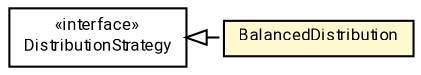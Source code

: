 #!/usr/local/bin/dot
#
# Class diagram 
# Generated by UMLGraph version R5_7_2-60-g0e99a6 (http://www.spinellis.gr/umlgraph/)
#

digraph G {
	graph [fontnames="svg"]
	edge [fontname="Roboto",fontsize=7,labelfontname="Roboto",labelfontsize=7,color="black"];
	node [fontname="Roboto",fontcolor="black",fontsize=8,shape=plaintext,margin=0,width=0,height=0];
	nodesep=0.15;
	ranksep=0.25;
	rankdir=LR;
	// de.lmu.ifi.dbs.elki.index.tree.metrical.mtreevariants.strategies.split.distribution.BalancedDistribution
	c1827397 [label=<<table title="de.lmu.ifi.dbs.elki.index.tree.metrical.mtreevariants.strategies.split.distribution.BalancedDistribution" border="0" cellborder="1" cellspacing="0" cellpadding="2" bgcolor="lemonChiffon" href="BalancedDistribution.html" target="_parent">
		<tr><td><table border="0" cellspacing="0" cellpadding="1">
		<tr><td align="center" balign="center"> <font face="Roboto">BalancedDistribution</font> </td></tr>
		</table></td></tr>
		</table>>, URL="BalancedDistribution.html"];
	// de.lmu.ifi.dbs.elki.index.tree.metrical.mtreevariants.strategies.split.distribution.DistributionStrategy
	c1827399 [label=<<table title="de.lmu.ifi.dbs.elki.index.tree.metrical.mtreevariants.strategies.split.distribution.DistributionStrategy" border="0" cellborder="1" cellspacing="0" cellpadding="2" href="DistributionStrategy.html" target="_parent">
		<tr><td><table border="0" cellspacing="0" cellpadding="1">
		<tr><td align="center" balign="center"> &#171;interface&#187; </td></tr>
		<tr><td align="center" balign="center"> <font face="Roboto">DistributionStrategy</font> </td></tr>
		</table></td></tr>
		</table>>, URL="DistributionStrategy.html"];
	// de.lmu.ifi.dbs.elki.index.tree.metrical.mtreevariants.strategies.split.distribution.BalancedDistribution implements de.lmu.ifi.dbs.elki.index.tree.metrical.mtreevariants.strategies.split.distribution.DistributionStrategy
	c1827399 -> c1827397 [arrowtail=empty,style=dashed,dir=back,weight=9];
}

